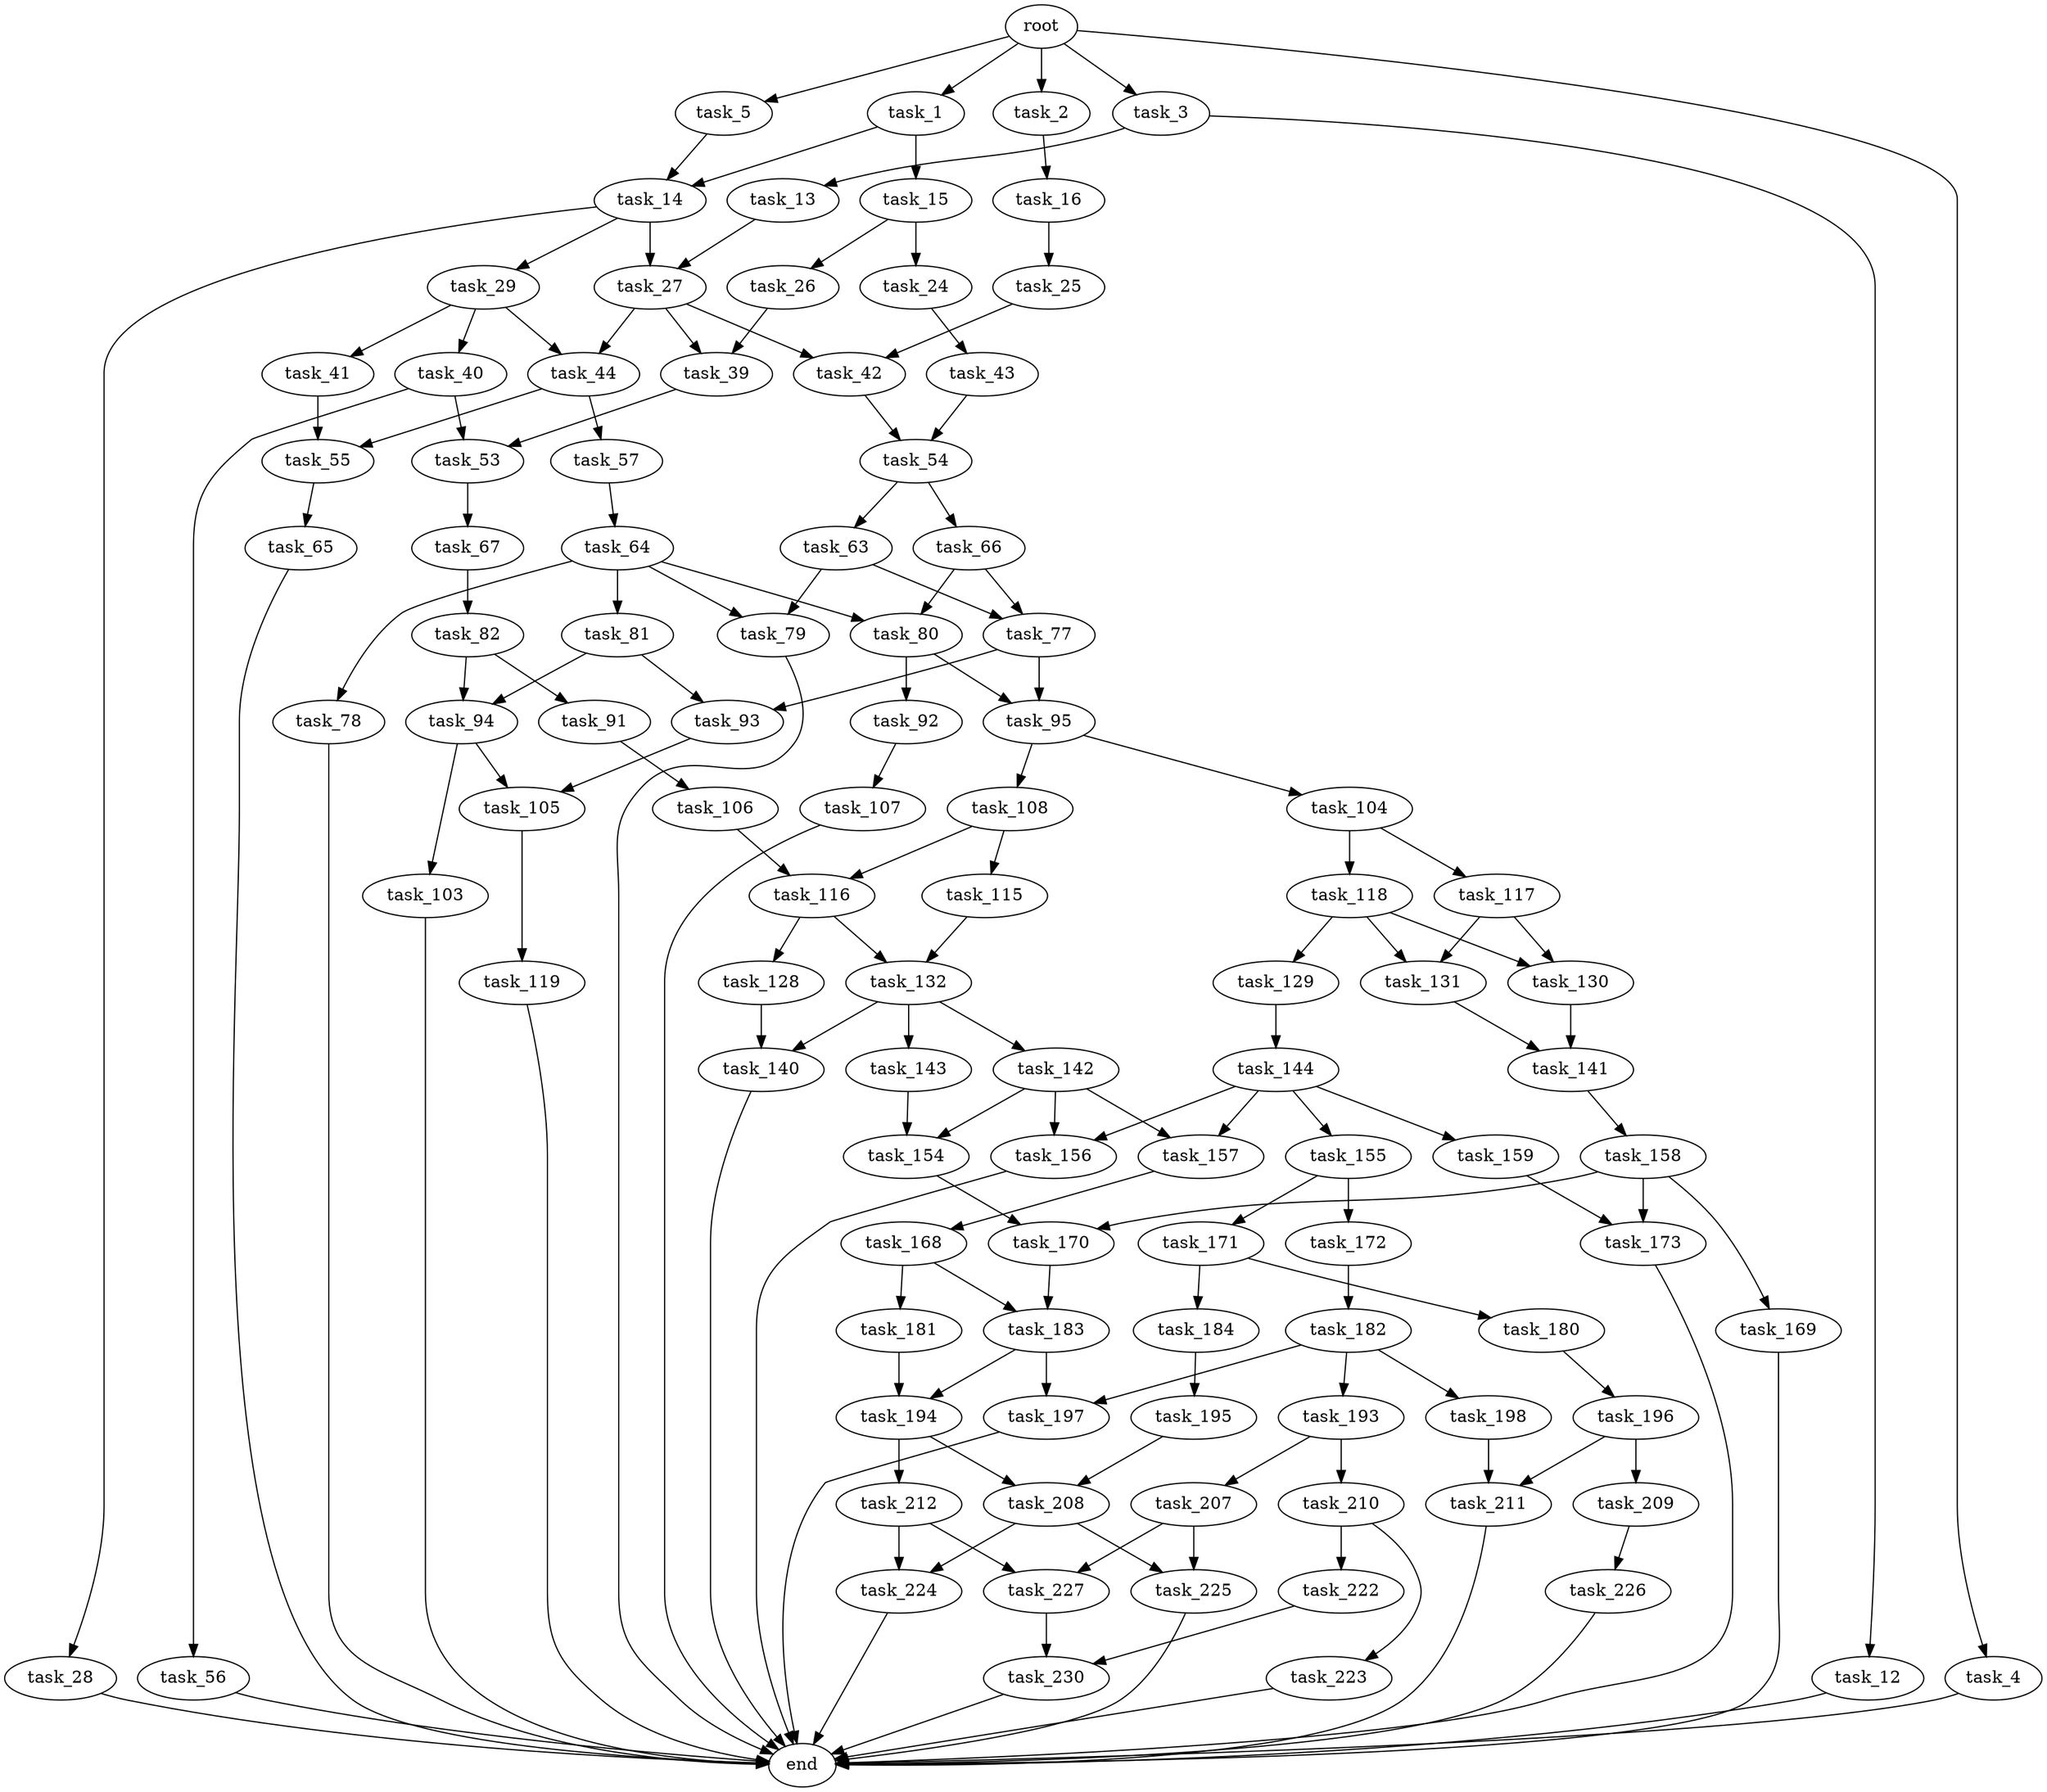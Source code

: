 digraph G {
  root [size="0.000000"];
  task_1 [size="89188468276.000000"];
  task_2 [size="549755813888.000000"];
  task_3 [size="3350043790.000000"];
  task_4 [size="4351297692.000000"];
  task_5 [size="238773591417.000000"];
  task_14 [size="28991029248.000000"];
  task_15 [size="466111546051.000000"];
  task_16 [size="251410851916.000000"];
  task_12 [size="275535785158.000000"];
  task_13 [size="272632625479.000000"];
  end [size="0.000000"];
  task_27 [size="4596560609.000000"];
  task_28 [size="31988831690.000000"];
  task_29 [size="54251834640.000000"];
  task_24 [size="571337466951.000000"];
  task_26 [size="523794953630.000000"];
  task_25 [size="407809178533.000000"];
  task_43 [size="5012806510.000000"];
  task_42 [size="368293445632.000000"];
  task_39 [size="654334123975.000000"];
  task_44 [size="890977692.000000"];
  task_40 [size="396897511152.000000"];
  task_41 [size="28991029248.000000"];
  task_53 [size="33912643720.000000"];
  task_56 [size="36641415133.000000"];
  task_55 [size="16238198280.000000"];
  task_54 [size="17225616369.000000"];
  task_57 [size="53455855016.000000"];
  task_67 [size="5706022100.000000"];
  task_63 [size="68719476736.000000"];
  task_66 [size="1073741824000.000000"];
  task_65 [size="549755813888.000000"];
  task_64 [size="33317609441.000000"];
  task_77 [size="1439603192.000000"];
  task_79 [size="28991029248.000000"];
  task_78 [size="9013054712.000000"];
  task_80 [size="647518490894.000000"];
  task_81 [size="730581551135.000000"];
  task_82 [size="68719476736.000000"];
  task_93 [size="48463724846.000000"];
  task_95 [size="1073741824000.000000"];
  task_92 [size="2090014038.000000"];
  task_94 [size="22822095049.000000"];
  task_91 [size="102269673684.000000"];
  task_106 [size="8589934592.000000"];
  task_107 [size="468103151620.000000"];
  task_105 [size="12616010834.000000"];
  task_103 [size="172431751596.000000"];
  task_104 [size="231928233984.000000"];
  task_108 [size="33915905804.000000"];
  task_117 [size="8589934592.000000"];
  task_118 [size="368293445632.000000"];
  task_119 [size="19490595618.000000"];
  task_116 [size="1073741824000.000000"];
  task_115 [size="236659807209.000000"];
  task_132 [size="1210761553931.000000"];
  task_128 [size="32792105244.000000"];
  task_130 [size="549755813888.000000"];
  task_131 [size="782757789696.000000"];
  task_129 [size="368293445632.000000"];
  task_140 [size="368293445632.000000"];
  task_144 [size="41983607824.000000"];
  task_141 [size="298002001516.000000"];
  task_142 [size="16164447212.000000"];
  task_143 [size="4655729432.000000"];
  task_158 [size="782757789696.000000"];
  task_154 [size="1073741824000.000000"];
  task_156 [size="231928233984.000000"];
  task_157 [size="68719476736.000000"];
  task_155 [size="261706093200.000000"];
  task_159 [size="885868502013.000000"];
  task_170 [size="42568470495.000000"];
  task_171 [size="549755813888.000000"];
  task_172 [size="8589934592.000000"];
  task_168 [size="231928233984.000000"];
  task_169 [size="16691712697.000000"];
  task_173 [size="3231898268.000000"];
  task_181 [size="163623707880.000000"];
  task_183 [size="30883403942.000000"];
  task_180 [size="305339587330.000000"];
  task_184 [size="293220405078.000000"];
  task_182 [size="28991029248.000000"];
  task_196 [size="11483169694.000000"];
  task_194 [size="1073741824000.000000"];
  task_193 [size="5451992635.000000"];
  task_197 [size="4180411825.000000"];
  task_198 [size="41626312060.000000"];
  task_195 [size="782757789696.000000"];
  task_207 [size="1073741824000.000000"];
  task_210 [size="36415451062.000000"];
  task_208 [size="15770489620.000000"];
  task_212 [size="20777800090.000000"];
  task_209 [size="19438375562.000000"];
  task_211 [size="3765092328.000000"];
  task_225 [size="231928233984.000000"];
  task_227 [size="320066637904.000000"];
  task_224 [size="889318839808.000000"];
  task_226 [size="319525419131.000000"];
  task_222 [size="88008508416.000000"];
  task_223 [size="134217728000.000000"];
  task_230 [size="7663102682.000000"];

  root -> task_1 [size="1.000000"];
  root -> task_2 [size="1.000000"];
  root -> task_3 [size="1.000000"];
  root -> task_4 [size="1.000000"];
  root -> task_5 [size="1.000000"];
  task_1 -> task_14 [size="75497472.000000"];
  task_1 -> task_15 [size="75497472.000000"];
  task_2 -> task_16 [size="536870912.000000"];
  task_3 -> task_12 [size="75497472.000000"];
  task_3 -> task_13 [size="75497472.000000"];
  task_4 -> end [size="1.000000"];
  task_5 -> task_14 [size="411041792.000000"];
  task_14 -> task_27 [size="75497472.000000"];
  task_14 -> task_28 [size="75497472.000000"];
  task_14 -> task_29 [size="75497472.000000"];
  task_15 -> task_24 [size="411041792.000000"];
  task_15 -> task_26 [size="411041792.000000"];
  task_16 -> task_25 [size="838860800.000000"];
  task_12 -> end [size="1.000000"];
  task_13 -> task_27 [size="209715200.000000"];
  task_27 -> task_39 [size="75497472.000000"];
  task_27 -> task_42 [size="75497472.000000"];
  task_27 -> task_44 [size="75497472.000000"];
  task_28 -> end [size="1.000000"];
  task_29 -> task_40 [size="134217728.000000"];
  task_29 -> task_41 [size="134217728.000000"];
  task_29 -> task_44 [size="134217728.000000"];
  task_24 -> task_43 [size="679477248.000000"];
  task_26 -> task_39 [size="679477248.000000"];
  task_25 -> task_42 [size="838860800.000000"];
  task_43 -> task_54 [size="134217728.000000"];
  task_42 -> task_54 [size="411041792.000000"];
  task_39 -> task_53 [size="411041792.000000"];
  task_44 -> task_55 [size="33554432.000000"];
  task_44 -> task_57 [size="33554432.000000"];
  task_40 -> task_53 [size="301989888.000000"];
  task_40 -> task_56 [size="301989888.000000"];
  task_41 -> task_55 [size="75497472.000000"];
  task_53 -> task_67 [size="536870912.000000"];
  task_56 -> end [size="1.000000"];
  task_55 -> task_65 [size="411041792.000000"];
  task_54 -> task_63 [size="838860800.000000"];
  task_54 -> task_66 [size="838860800.000000"];
  task_57 -> task_64 [size="838860800.000000"];
  task_67 -> task_82 [size="209715200.000000"];
  task_63 -> task_77 [size="134217728.000000"];
  task_63 -> task_79 [size="134217728.000000"];
  task_66 -> task_77 [size="838860800.000000"];
  task_66 -> task_80 [size="838860800.000000"];
  task_65 -> end [size="1.000000"];
  task_64 -> task_78 [size="838860800.000000"];
  task_64 -> task_79 [size="838860800.000000"];
  task_64 -> task_80 [size="838860800.000000"];
  task_64 -> task_81 [size="838860800.000000"];
  task_77 -> task_93 [size="33554432.000000"];
  task_77 -> task_95 [size="33554432.000000"];
  task_79 -> end [size="1.000000"];
  task_78 -> end [size="1.000000"];
  task_80 -> task_92 [size="411041792.000000"];
  task_80 -> task_95 [size="411041792.000000"];
  task_81 -> task_93 [size="838860800.000000"];
  task_81 -> task_94 [size="838860800.000000"];
  task_82 -> task_91 [size="134217728.000000"];
  task_82 -> task_94 [size="134217728.000000"];
  task_93 -> task_105 [size="75497472.000000"];
  task_95 -> task_104 [size="838860800.000000"];
  task_95 -> task_108 [size="838860800.000000"];
  task_92 -> task_107 [size="33554432.000000"];
  task_94 -> task_103 [size="411041792.000000"];
  task_94 -> task_105 [size="411041792.000000"];
  task_91 -> task_106 [size="134217728.000000"];
  task_106 -> task_116 [size="33554432.000000"];
  task_107 -> end [size="1.000000"];
  task_105 -> task_119 [size="209715200.000000"];
  task_103 -> end [size="1.000000"];
  task_104 -> task_117 [size="301989888.000000"];
  task_104 -> task_118 [size="301989888.000000"];
  task_108 -> task_115 [size="679477248.000000"];
  task_108 -> task_116 [size="679477248.000000"];
  task_117 -> task_130 [size="33554432.000000"];
  task_117 -> task_131 [size="33554432.000000"];
  task_118 -> task_129 [size="411041792.000000"];
  task_118 -> task_130 [size="411041792.000000"];
  task_118 -> task_131 [size="411041792.000000"];
  task_119 -> end [size="1.000000"];
  task_116 -> task_128 [size="838860800.000000"];
  task_116 -> task_132 [size="838860800.000000"];
  task_115 -> task_132 [size="301989888.000000"];
  task_132 -> task_140 [size="838860800.000000"];
  task_132 -> task_142 [size="838860800.000000"];
  task_132 -> task_143 [size="838860800.000000"];
  task_128 -> task_140 [size="134217728.000000"];
  task_130 -> task_141 [size="536870912.000000"];
  task_131 -> task_141 [size="679477248.000000"];
  task_129 -> task_144 [size="411041792.000000"];
  task_140 -> end [size="1.000000"];
  task_144 -> task_155 [size="75497472.000000"];
  task_144 -> task_156 [size="75497472.000000"];
  task_144 -> task_157 [size="75497472.000000"];
  task_144 -> task_159 [size="75497472.000000"];
  task_141 -> task_158 [size="301989888.000000"];
  task_142 -> task_154 [size="838860800.000000"];
  task_142 -> task_156 [size="838860800.000000"];
  task_142 -> task_157 [size="838860800.000000"];
  task_143 -> task_154 [size="411041792.000000"];
  task_158 -> task_169 [size="679477248.000000"];
  task_158 -> task_170 [size="679477248.000000"];
  task_158 -> task_173 [size="679477248.000000"];
  task_154 -> task_170 [size="838860800.000000"];
  task_156 -> end [size="1.000000"];
  task_157 -> task_168 [size="134217728.000000"];
  task_155 -> task_171 [size="679477248.000000"];
  task_155 -> task_172 [size="679477248.000000"];
  task_159 -> task_173 [size="679477248.000000"];
  task_170 -> task_183 [size="679477248.000000"];
  task_171 -> task_180 [size="536870912.000000"];
  task_171 -> task_184 [size="536870912.000000"];
  task_172 -> task_182 [size="33554432.000000"];
  task_168 -> task_181 [size="301989888.000000"];
  task_168 -> task_183 [size="301989888.000000"];
  task_169 -> end [size="1.000000"];
  task_173 -> end [size="1.000000"];
  task_181 -> task_194 [size="134217728.000000"];
  task_183 -> task_194 [size="33554432.000000"];
  task_183 -> task_197 [size="33554432.000000"];
  task_180 -> task_196 [size="679477248.000000"];
  task_184 -> task_195 [size="209715200.000000"];
  task_182 -> task_193 [size="75497472.000000"];
  task_182 -> task_197 [size="75497472.000000"];
  task_182 -> task_198 [size="75497472.000000"];
  task_196 -> task_209 [size="838860800.000000"];
  task_196 -> task_211 [size="838860800.000000"];
  task_194 -> task_208 [size="838860800.000000"];
  task_194 -> task_212 [size="838860800.000000"];
  task_193 -> task_207 [size="411041792.000000"];
  task_193 -> task_210 [size="411041792.000000"];
  task_197 -> end [size="1.000000"];
  task_198 -> task_211 [size="33554432.000000"];
  task_195 -> task_208 [size="679477248.000000"];
  task_207 -> task_225 [size="838860800.000000"];
  task_207 -> task_227 [size="838860800.000000"];
  task_210 -> task_222 [size="679477248.000000"];
  task_210 -> task_223 [size="679477248.000000"];
  task_208 -> task_224 [size="536870912.000000"];
  task_208 -> task_225 [size="536870912.000000"];
  task_212 -> task_224 [size="679477248.000000"];
  task_212 -> task_227 [size="679477248.000000"];
  task_209 -> task_226 [size="838860800.000000"];
  task_211 -> end [size="1.000000"];
  task_225 -> end [size="1.000000"];
  task_227 -> task_230 [size="536870912.000000"];
  task_224 -> end [size="1.000000"];
  task_226 -> end [size="1.000000"];
  task_222 -> task_230 [size="134217728.000000"];
  task_223 -> end [size="1.000000"];
  task_230 -> end [size="1.000000"];
}

